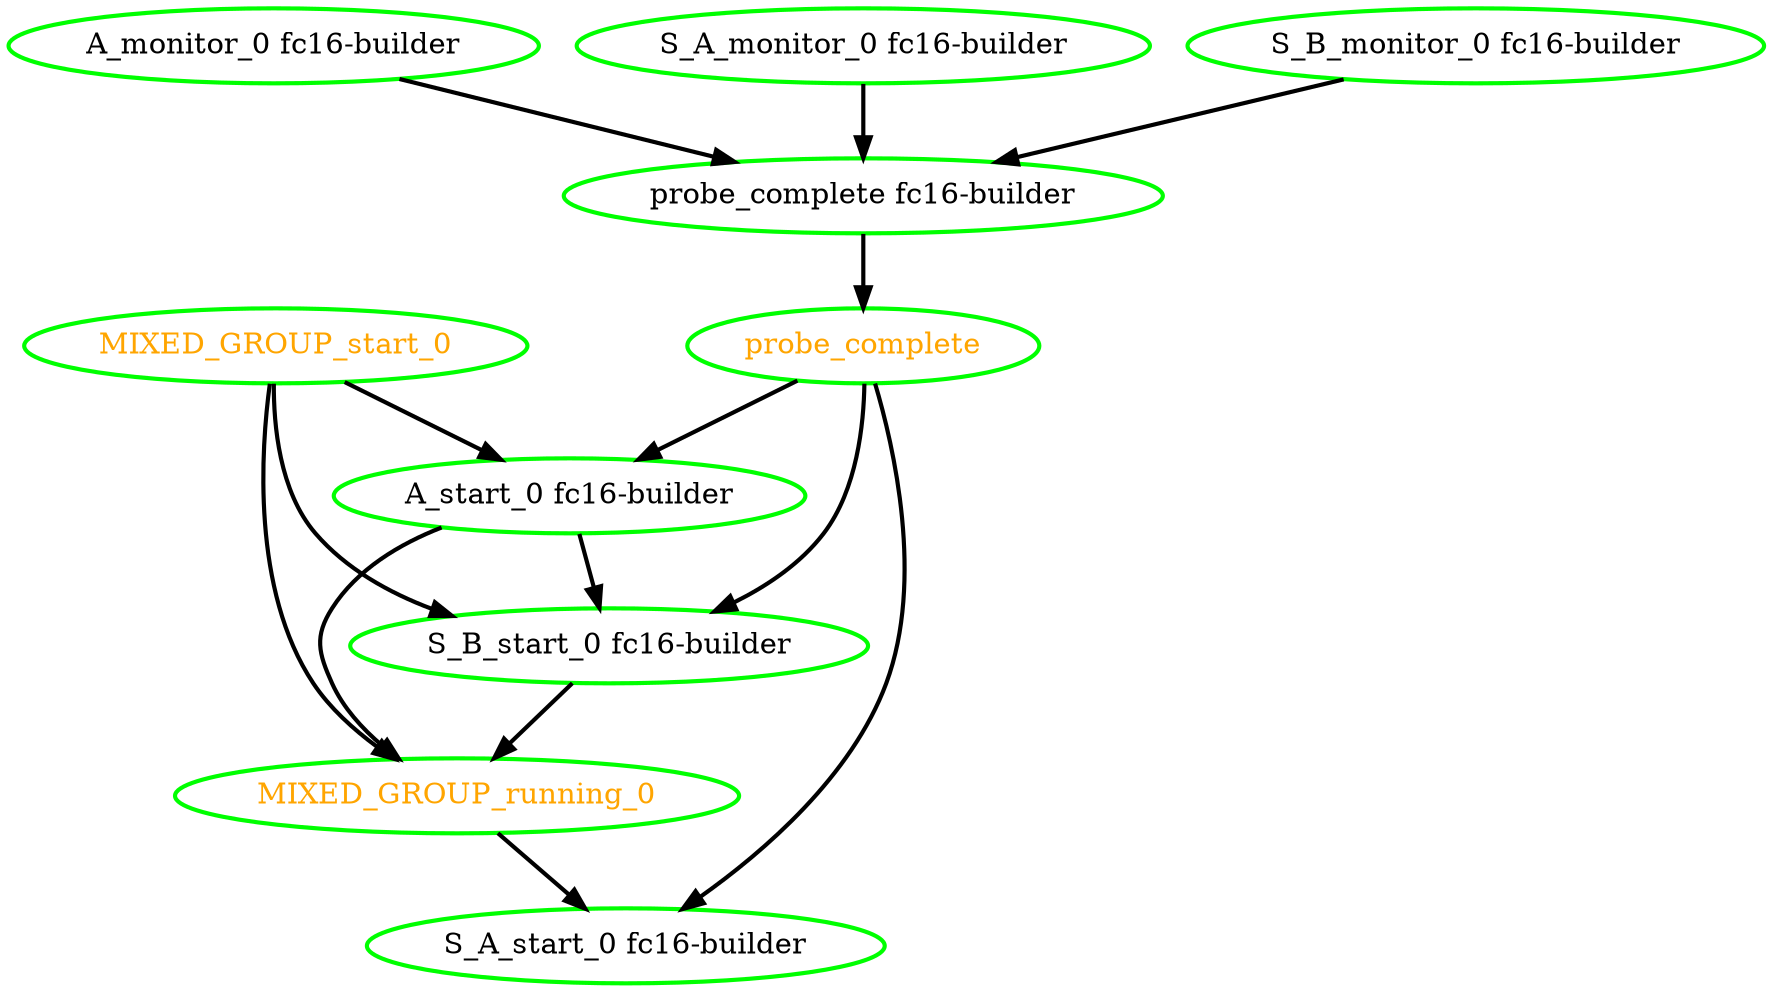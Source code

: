  digraph "g" {
"A_monitor_0 fc16-builder" -> "probe_complete fc16-builder" [ style = bold]
"A_monitor_0 fc16-builder" [ style=bold color="green" fontcolor="black"]
"A_start_0 fc16-builder" -> "MIXED_GROUP_running_0" [ style = bold]
"A_start_0 fc16-builder" -> "S_B_start_0 fc16-builder" [ style = bold]
"A_start_0 fc16-builder" [ style=bold color="green" fontcolor="black"]
"MIXED_GROUP_running_0" -> "S_A_start_0 fc16-builder" [ style = bold]
"MIXED_GROUP_running_0" [ style=bold color="green" fontcolor="orange"]
"MIXED_GROUP_start_0" -> "A_start_0 fc16-builder" [ style = bold]
"MIXED_GROUP_start_0" -> "MIXED_GROUP_running_0" [ style = bold]
"MIXED_GROUP_start_0" -> "S_B_start_0 fc16-builder" [ style = bold]
"MIXED_GROUP_start_0" [ style=bold color="green" fontcolor="orange"]
"S_A_monitor_0 fc16-builder" -> "probe_complete fc16-builder" [ style = bold]
"S_A_monitor_0 fc16-builder" [ style=bold color="green" fontcolor="black"]
"S_A_start_0 fc16-builder" [ style=bold color="green" fontcolor="black"]
"S_B_monitor_0 fc16-builder" -> "probe_complete fc16-builder" [ style = bold]
"S_B_monitor_0 fc16-builder" [ style=bold color="green" fontcolor="black"]
"S_B_start_0 fc16-builder" -> "MIXED_GROUP_running_0" [ style = bold]
"S_B_start_0 fc16-builder" [ style=bold color="green" fontcolor="black"]
"probe_complete fc16-builder" -> "probe_complete" [ style = bold]
"probe_complete fc16-builder" [ style=bold color="green" fontcolor="black"]
"probe_complete" -> "A_start_0 fc16-builder" [ style = bold]
"probe_complete" -> "S_A_start_0 fc16-builder" [ style = bold]
"probe_complete" -> "S_B_start_0 fc16-builder" [ style = bold]
"probe_complete" [ style=bold color="green" fontcolor="orange"]
}
